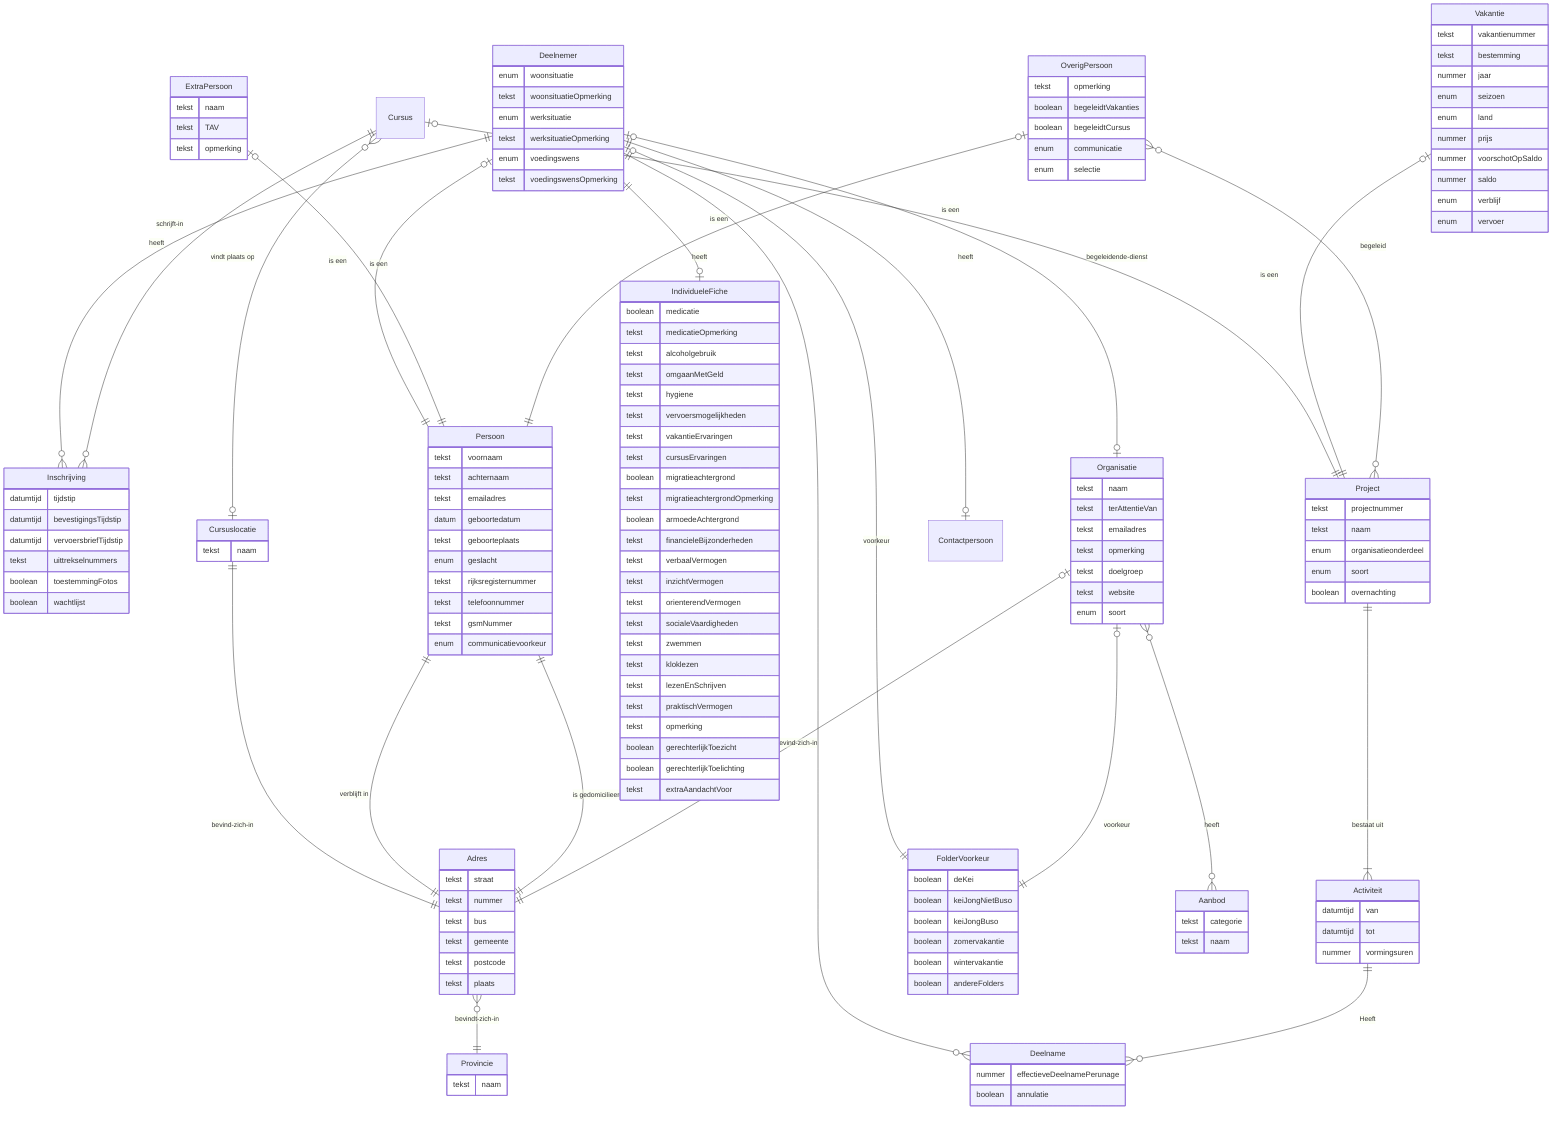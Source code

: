 erDiagram
  Deelnemer ||--O{ Inschrijving: schrijft-in
  Cursuslocatie ||--|| Adres: bevind-zich-in
  Adres }O--|| Provincie: bevindt-zich-in
  Cursus ||--O{ Inschrijving: heeft
  Cursus }O--O| Cursuslocatie: "vindt plaats op"
  Cursus |O--|| Project: "is een"
  Vakantie |O--|| Project: "is een"
  Project ||--|{ Activiteit: "bestaat uit"
  Deelnemer ||--O| IndividueleFiche: heeft
  Deelnemer |O--O| Organisatie: begeleidende-dienst
  Deelnemer |O--|| FolderVoorkeur: voorkeur
  Persoon ||--|| Adres: "verblijft in"
  Persoon ||--|| Adres: "is gedomicilieerd"
  Organisatie |O--|| FolderVoorkeur: voorkeur
  Organisatie |O--|| Adres: bevind-zich-in
  Deelnemer ||--O| Contactpersoon: heeft
  Deelnemer |O--|| Persoon: "is een"
  ExtraPersoon |O--|| Persoon: "is een"
  Deelnemer ||--O{ Deelname: ""
  Activiteit ||--O{ Deelname: "Heeft"
  OverigPersoon |O--|| Persoon: "is een"
  Organisatie }O--O{ Aanbod: "heeft"
  OverigPersoon }O--O{ Project: "begeleid"

  IndividueleFiche {
    boolean medicatie
    tekst medicatieOpmerking
    tekst alcoholgebruik
    tekst omgaanMetGeld
    tekst hygiene
    tekst vervoersmogelijkheden
    tekst vakantieErvaringen
    tekst cursusErvaringen
    boolean migratieachtergrond
    tekst migratieachtergrondOpmerking
    boolean armoedeAchtergrond
    tekst financieleBijzonderheden
    tekst verbaalVermogen
    tekst inzichtVermogen
    tekst orienterendVermogen
    tekst socialeVaardigheden
    tekst zwemmen
    tekst kloklezen
    tekst lezenEnSchrijven
    tekst praktischVermogen
    tekst opmerking
    boolean gerechterlijkToezicht
    boolean gerechterlijkToelichting
    tekst extraAandachtVoor
  }

  ExtraPersoon {
    tekst naam
    tekst TAV
    tekst opmerking
  }

  Adres {
    tekst straat
    tekst nummer
    tekst bus
    tekst gemeente
    tekst postcode
    tekst plaats
  }

  Provincie {
    tekst naam
  }

  Inschrijving {
    datumtijd tijdstip
    datumtijd bevestigingsTijdstip
    datumtijd vervoersbriefTijdstip
    tekst uittrekselnummers
    boolean toestemmingFotos
    boolean wachtlijst
  }

  Deelname {
    nummer effectieveDeelnamePerunage
    boolean annulatie
  }

  Cursuslocatie {
    tekst naam
  }

  Organisatie {
    tekst naam
    tekst terAttentieVan
    tekst emailadres
    tekst opmerking
    tekst doelgroep
    tekst website
    enum  soort
  }

  Aanbod {
    tekst categorie
    tekst naam
  }

  FolderVoorkeur {
    boolean deKei
    boolean keiJongNietBuso
    boolean keiJongBuso
    boolean zomervakantie
    boolean wintervakantie
    boolean andereFolders
  }

  Contactpersoon {
  }
  
  Deelnemer {
    enum woonsituatie
    tekst woonsituatieOpmerking
    enum werksituatie
    tekst werksituatieOpmerking
    enum voedingswens
    tekst voedingswensOpmerking
  }

  Cursus {
  }

  Project {
    tekst projectnummer
    tekst naam
    enum organisatieonderdeel
    enum soort
    boolean overnachting
  }

  Vakantie {
    tekst vakantienummer
    tekst bestemming
    nummer jaar
    enum seizoen
    enum land
    nummer prijs
    nummer voorschotOpSaldo
    nummer saldo
    enum verblijf
    enum vervoer
  }

  Activiteit {
    datumtijd van
    datumtijd tot    
    nummer vormingsuren
  }


  OverigPersoon {
    tekst opmerking
    boolean begeleidtVakanties
    boolean begeleidtCursus
    enum communicatie
    enum selectie
  }

  Persoon {
    tekst voornaam
    tekst achternaam
    tekst emailadres
    datum geboortedatum
    tekst geboorteplaats
    enum geslacht
    tekst rijksregisternummer
    tekst telefoonnummer
    tekst gsmNummer
    enum communicatievoorkeur
  }